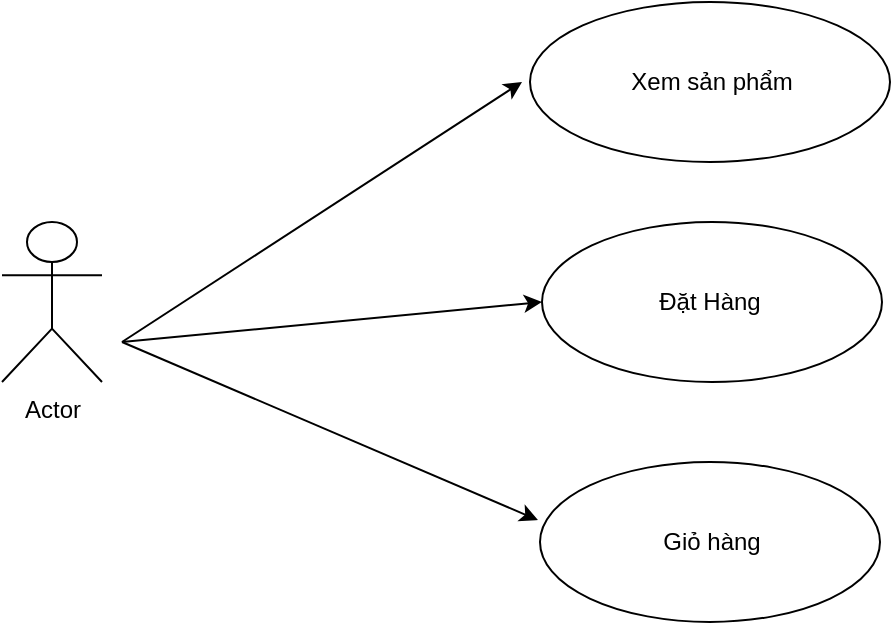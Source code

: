 <mxfile version="14.4.9" type="device"><diagram id="zjGmdB8LrXYpP06i8tHu" name="Page-1"><mxGraphModel dx="868" dy="482" grid="1" gridSize="10" guides="1" tooltips="1" connect="1" arrows="1" fold="1" page="1" pageScale="1" pageWidth="827" pageHeight="1169" math="0" shadow="0"><root><mxCell id="0"/><mxCell id="1" parent="0"/><mxCell id="B4UXaIPDHElAqHDNwGQN-1" value="Actor" style="shape=umlActor;verticalLabelPosition=bottom;verticalAlign=top;html=1;outlineConnect=0;" vertex="1" parent="1"><mxGeometry x="150" y="670" width="50" height="80" as="geometry"/></mxCell><mxCell id="B4UXaIPDHElAqHDNwGQN-6" value="" style="endArrow=classic;html=1;" edge="1" parent="1"><mxGeometry width="50" height="50" relative="1" as="geometry"><mxPoint x="210" y="730" as="sourcePoint"/><mxPoint x="410" y="600" as="targetPoint"/></mxGeometry></mxCell><mxCell id="B4UXaIPDHElAqHDNwGQN-7" value="" style="ellipse;whiteSpace=wrap;html=1;" vertex="1" parent="1"><mxGeometry x="414" y="560" width="180" height="80" as="geometry"/></mxCell><mxCell id="B4UXaIPDHElAqHDNwGQN-8" value="Xem sản phẩm" style="text;html=1;strokeColor=none;fillColor=none;align=center;verticalAlign=middle;whiteSpace=wrap;rounded=0;" vertex="1" parent="1"><mxGeometry x="455" y="590" width="100" height="20" as="geometry"/></mxCell><mxCell id="B4UXaIPDHElAqHDNwGQN-9" value="" style="endArrow=classic;html=1;" edge="1" parent="1"><mxGeometry width="50" height="50" relative="1" as="geometry"><mxPoint x="210" y="730" as="sourcePoint"/><mxPoint x="420" y="710" as="targetPoint"/></mxGeometry></mxCell><mxCell id="B4UXaIPDHElAqHDNwGQN-10" value="" style="ellipse;whiteSpace=wrap;html=1;" vertex="1" parent="1"><mxGeometry x="420" y="670" width="170" height="80" as="geometry"/></mxCell><mxCell id="B4UXaIPDHElAqHDNwGQN-11" value="Đặt Hàng" style="text;html=1;strokeColor=none;fillColor=none;align=center;verticalAlign=middle;whiteSpace=wrap;rounded=0;" vertex="1" parent="1"><mxGeometry x="459" y="700" width="90" height="20" as="geometry"/></mxCell><mxCell id="B4UXaIPDHElAqHDNwGQN-12" value="" style="ellipse;whiteSpace=wrap;html=1;" vertex="1" parent="1"><mxGeometry x="419" y="790" width="170" height="80" as="geometry"/></mxCell><mxCell id="B4UXaIPDHElAqHDNwGQN-13" value="Giỏ hàng" style="text;html=1;strokeColor=none;fillColor=none;align=center;verticalAlign=middle;whiteSpace=wrap;rounded=0;" vertex="1" parent="1"><mxGeometry x="460" y="820" width="90" height="20" as="geometry"/></mxCell><mxCell id="B4UXaIPDHElAqHDNwGQN-14" value="" style="endArrow=classic;html=1;entryX=-0.006;entryY=0.363;entryDx=0;entryDy=0;entryPerimeter=0;" edge="1" parent="1" target="B4UXaIPDHElAqHDNwGQN-12"><mxGeometry width="50" height="50" relative="1" as="geometry"><mxPoint x="210" y="730" as="sourcePoint"/><mxPoint x="410" y="830" as="targetPoint"/></mxGeometry></mxCell></root></mxGraphModel></diagram></mxfile>